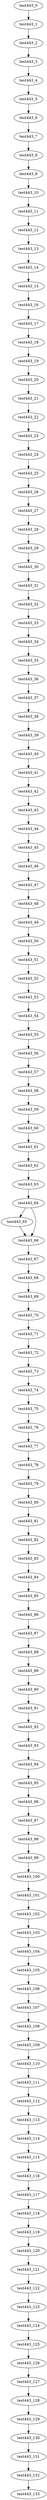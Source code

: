 digraph G {
test443_0->test443_1;
test443_1->test443_2;
test443_2->test443_3;
test443_3->test443_4;
test443_4->test443_5;
test443_5->test443_6;
test443_6->test443_7;
test443_7->test443_8;
test443_8->test443_9;
test443_9->test443_10;
test443_10->test443_11;
test443_11->test443_12;
test443_12->test443_13;
test443_13->test443_14;
test443_14->test443_15;
test443_15->test443_16;
test443_16->test443_17;
test443_17->test443_18;
test443_18->test443_19;
test443_19->test443_20;
test443_20->test443_21;
test443_21->test443_22;
test443_22->test443_23;
test443_23->test443_24;
test443_24->test443_25;
test443_25->test443_26;
test443_26->test443_27;
test443_27->test443_28;
test443_28->test443_29;
test443_29->test443_30;
test443_30->test443_31;
test443_31->test443_32;
test443_32->test443_33;
test443_33->test443_34;
test443_34->test443_35;
test443_35->test443_36;
test443_36->test443_37;
test443_37->test443_38;
test443_38->test443_39;
test443_39->test443_40;
test443_40->test443_41;
test443_41->test443_42;
test443_42->test443_43;
test443_43->test443_44;
test443_44->test443_45;
test443_45->test443_46;
test443_46->test443_47;
test443_47->test443_48;
test443_48->test443_49;
test443_49->test443_50;
test443_50->test443_51;
test443_51->test443_52;
test443_52->test443_53;
test443_53->test443_54;
test443_54->test443_55;
test443_55->test443_56;
test443_56->test443_57;
test443_57->test443_58;
test443_58->test443_59;
test443_59->test443_60;
test443_60->test443_61;
test443_61->test443_62;
test443_62->test443_63;
test443_63->test443_64;
test443_64->test443_65;
test443_64->test443_66;
test443_65->test443_66;
test443_66->test443_67;
test443_67->test443_68;
test443_68->test443_69;
test443_69->test443_70;
test443_70->test443_71;
test443_71->test443_72;
test443_72->test443_73;
test443_73->test443_74;
test443_74->test443_75;
test443_75->test443_76;
test443_76->test443_77;
test443_77->test443_78;
test443_78->test443_79;
test443_79->test443_80;
test443_80->test443_81;
test443_81->test443_82;
test443_82->test443_83;
test443_83->test443_84;
test443_84->test443_85;
test443_85->test443_86;
test443_86->test443_87;
test443_87->test443_88;
test443_88->test443_89;
test443_89->test443_90;
test443_90->test443_91;
test443_91->test443_92;
test443_92->test443_93;
test443_93->test443_94;
test443_94->test443_95;
test443_95->test443_96;
test443_96->test443_97;
test443_97->test443_98;
test443_98->test443_99;
test443_99->test443_100;
test443_100->test443_101;
test443_101->test443_102;
test443_102->test443_103;
test443_103->test443_104;
test443_104->test443_105;
test443_105->test443_106;
test443_106->test443_107;
test443_107->test443_108;
test443_108->test443_109;
test443_109->test443_110;
test443_110->test443_111;
test443_111->test443_112;
test443_112->test443_113;
test443_113->test443_114;
test443_114->test443_115;
test443_115->test443_116;
test443_116->test443_117;
test443_117->test443_118;
test443_118->test443_119;
test443_119->test443_120;
test443_120->test443_121;
test443_121->test443_122;
test443_122->test443_123;
test443_123->test443_124;
test443_124->test443_125;
test443_125->test443_126;
test443_126->test443_127;
test443_127->test443_128;
test443_128->test443_129;
test443_129->test443_130;
test443_130->test443_131;
test443_131->test443_132;
test443_132->test443_133;

}
